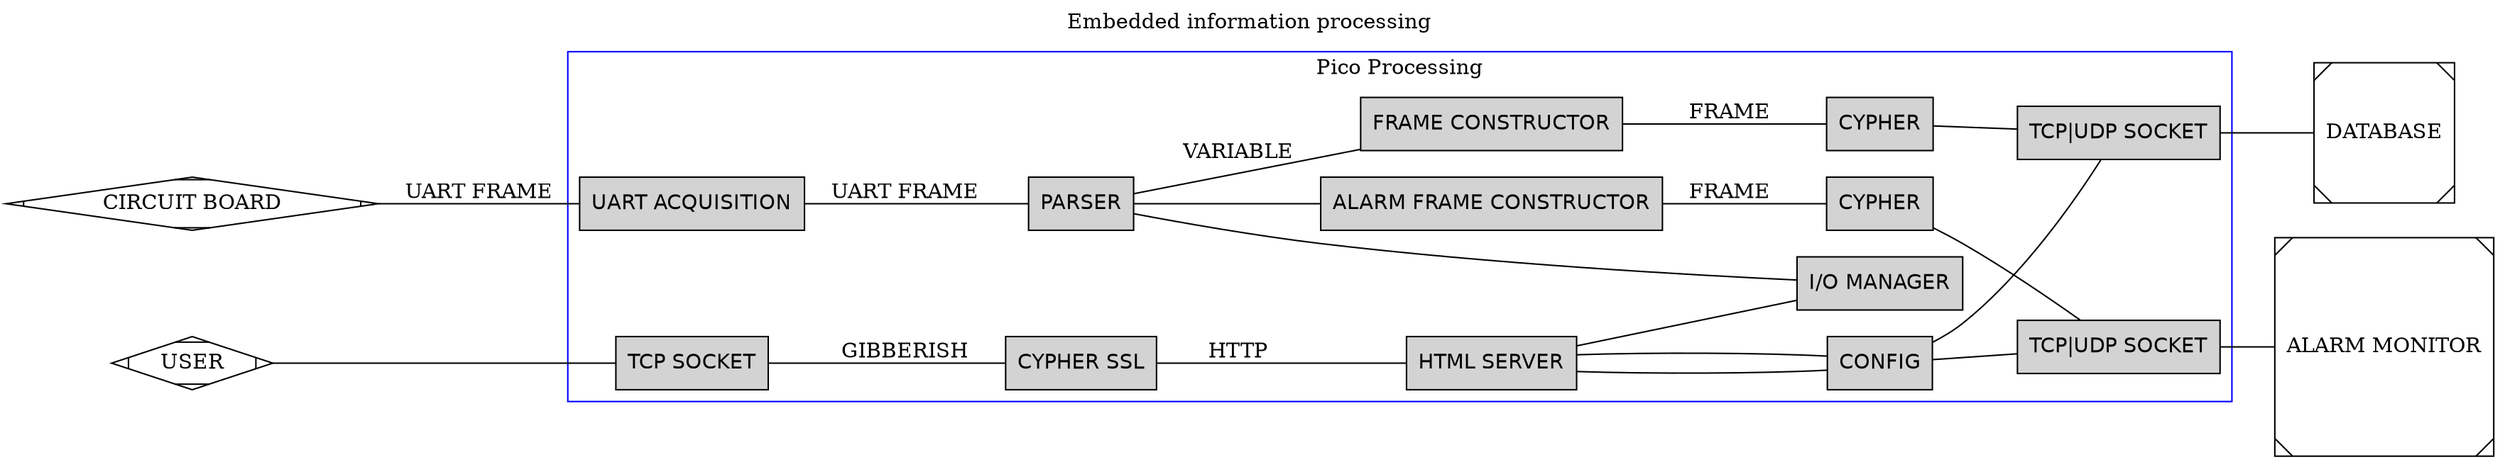 graph G {
  label="Embedded information processing"
  labelloc="t"
  layout=dot
  rankdir="LR"

  BOARD[label="CIRCUIT BOARD" shape = "Mdiamond"];
  SERVER1[label="DATABASE" shape = "Msquare"];
  SERVER2[label="ALARM MONITOR" shape = "Msquare"];
  USER[shape = "Mdiamond"];


  subgraph cluster_0 {
    node [style=filled shape=box fontname="helvetica"];
    label = "Pico Processing";
    color=blue;
  UART_ACQUISITION[label="UART ACQUISITION"];
  IO_MANAGER[label="I/O MANAGER"];
  FRAME1[label="FRAME CONSTRUCTOR"];
  FRAME2[label="ALARM FRAME CONSTRUCTOR"];
  CYPHER1[label="CYPHER"];
  CYPHER2[label="CYPHER"];
  CYPHER3[label="CYPHER SSL"];
  SOCK1[label="TCP|UDP SOCKET"];
  SOCK2[label="TCP|UDP SOCKET"];
  SOCK3[label="TCP SOCKET"];

  HTMLSERVER[label="HTML SERVER"];

  UART_ACQUISITION -- PARSER[label="UART FRAME"];
  PARSER -- IO_MANAGER;
  PARSER -- FRAME1[label="VARIABLE"];
  PARSER -- FRAME2;
  FRAME1 -- CYPHER1[label="FRAME"];
  FRAME2 -- CYPHER2[label="FRAME"];
  CYPHER1 -- SOCK1;
  CYPHER2 -- SOCK2;

  SOCK3 -- CYPHER3[label="GIBBERISH"];
  CYPHER3 -- HTMLSERVER[label="HTTP"];
  HTMLSERVER-- {CONFIG IO_MANAGER};
  CONFIG -- HTMLSERVER;
  CONFIG -- {SOCK1 SOCK2};

  }
  BOARD-- UART_ACQUISITION[label="UART FRAME"];
  SOCK1 -- SERVER1;
  SOCK2 -- SERVER2;
  USER -- SOCK3;
}

